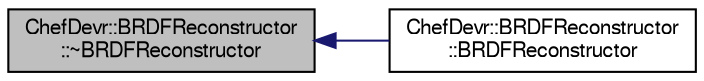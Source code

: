 digraph "ChefDevr::BRDFReconstructor::~BRDFReconstructor"
{
  edge [fontname="FreeSans",fontsize="10",labelfontname="FreeSans",labelfontsize="10"];
  node [fontname="FreeSans",fontsize="10",shape=record];
  rankdir="LR";
  Node1 [label="ChefDevr::BRDFReconstructor\l::~BRDFReconstructor",height=0.2,width=0.4,color="black", fillcolor="grey75", style="filled", fontcolor="black"];
  Node1 -> Node2 [dir="back",color="midnightblue",fontsize="10",style="solid",fontname="FreeSans"];
  Node2 [label="ChefDevr::BRDFReconstructor\l::BRDFReconstructor",height=0.2,width=0.4,color="black", fillcolor="white", style="filled",URL="$class_chef_devr_1_1_b_r_d_f_reconstructor.html#a343a7aa9fe94c2ec051c68cdff2ac3f0",tooltip="Constructor of the class. "];
}
